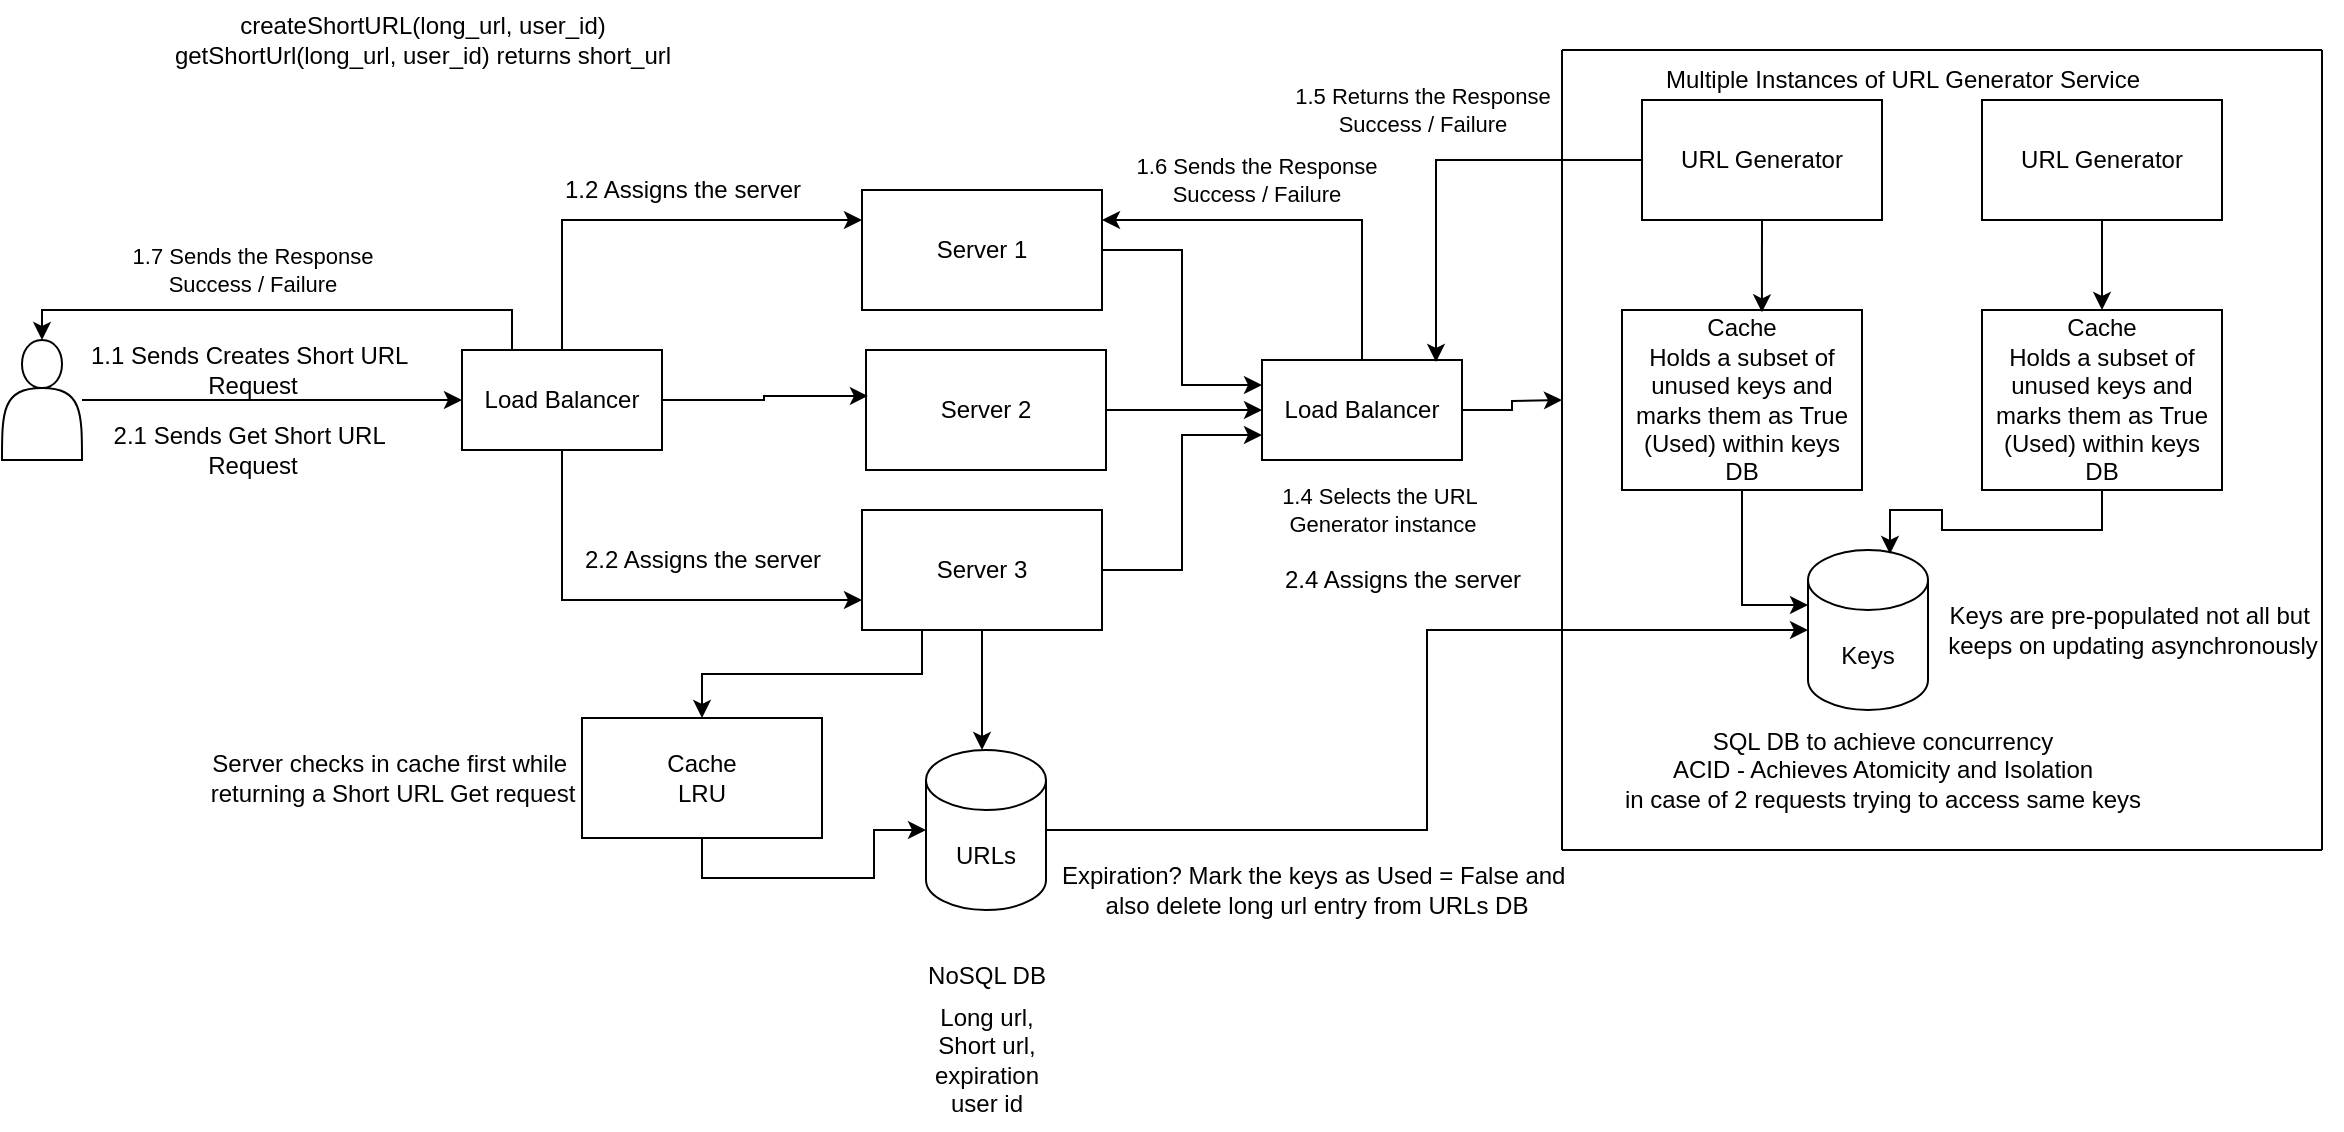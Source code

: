 <mxfile version="24.6.4" type="github">
  <diagram name="Page-1" id="et8tMkmJSBQeN0szB0oO">
    <mxGraphModel dx="1777" dy="581" grid="1" gridSize="10" guides="1" tooltips="1" connect="1" arrows="1" fold="1" page="1" pageScale="1" pageWidth="583" pageHeight="827" math="0" shadow="0">
      <root>
        <mxCell id="0" />
        <mxCell id="1" parent="0" />
        <mxCell id="vPBJRZcepa8U3YhvUR2p-17" value="" style="edgeStyle=orthogonalEdgeStyle;rounded=0;orthogonalLoop=1;jettySize=auto;html=1;" edge="1" parent="1" source="vPBJRZcepa8U3YhvUR2p-2" target="vPBJRZcepa8U3YhvUR2p-6">
          <mxGeometry relative="1" as="geometry" />
        </mxCell>
        <mxCell id="vPBJRZcepa8U3YhvUR2p-2" value="" style="shape=actor;whiteSpace=wrap;html=1;" vertex="1" parent="1">
          <mxGeometry x="-260" y="195" width="40" height="60" as="geometry" />
        </mxCell>
        <mxCell id="vPBJRZcepa8U3YhvUR2p-66" style="edgeStyle=orthogonalEdgeStyle;rounded=0;orthogonalLoop=1;jettySize=auto;html=1;exitX=1;exitY=0.5;exitDx=0;exitDy=0;entryX=0;entryY=0.25;entryDx=0;entryDy=0;" edge="1" parent="1" source="vPBJRZcepa8U3YhvUR2p-3" target="vPBJRZcepa8U3YhvUR2p-42">
          <mxGeometry relative="1" as="geometry" />
        </mxCell>
        <mxCell id="vPBJRZcepa8U3YhvUR2p-3" value="Server 1" style="rounded=0;whiteSpace=wrap;html=1;" vertex="1" parent="1">
          <mxGeometry x="170" y="120" width="120" height="60" as="geometry" />
        </mxCell>
        <mxCell id="vPBJRZcepa8U3YhvUR2p-54" style="edgeStyle=orthogonalEdgeStyle;rounded=0;orthogonalLoop=1;jettySize=auto;html=1;exitX=1;exitY=0.5;exitDx=0;exitDy=0;entryX=0;entryY=0.5;entryDx=0;entryDy=0;" edge="1" parent="1" source="vPBJRZcepa8U3YhvUR2p-4" target="vPBJRZcepa8U3YhvUR2p-42">
          <mxGeometry relative="1" as="geometry">
            <mxPoint x="380" y="230" as="targetPoint" />
          </mxGeometry>
        </mxCell>
        <mxCell id="vPBJRZcepa8U3YhvUR2p-4" value="Server 2" style="rounded=0;whiteSpace=wrap;html=1;" vertex="1" parent="1">
          <mxGeometry x="172" y="200" width="120" height="60" as="geometry" />
        </mxCell>
        <mxCell id="vPBJRZcepa8U3YhvUR2p-67" style="edgeStyle=orthogonalEdgeStyle;rounded=0;orthogonalLoop=1;jettySize=auto;html=1;exitX=1;exitY=0.5;exitDx=0;exitDy=0;entryX=0;entryY=0.75;entryDx=0;entryDy=0;" edge="1" parent="1" source="vPBJRZcepa8U3YhvUR2p-5" target="vPBJRZcepa8U3YhvUR2p-42">
          <mxGeometry relative="1" as="geometry" />
        </mxCell>
        <mxCell id="vPBJRZcepa8U3YhvUR2p-73" style="edgeStyle=orthogonalEdgeStyle;rounded=0;orthogonalLoop=1;jettySize=auto;html=1;exitX=0.5;exitY=1;exitDx=0;exitDy=0;entryX=0.5;entryY=0;entryDx=0;entryDy=0;" edge="1" parent="1" source="vPBJRZcepa8U3YhvUR2p-5">
          <mxGeometry relative="1" as="geometry">
            <mxPoint x="230" y="400" as="targetPoint" />
          </mxGeometry>
        </mxCell>
        <mxCell id="vPBJRZcepa8U3YhvUR2p-80" style="edgeStyle=orthogonalEdgeStyle;rounded=0;orthogonalLoop=1;jettySize=auto;html=1;exitX=0.25;exitY=1;exitDx=0;exitDy=0;" edge="1" parent="1" source="vPBJRZcepa8U3YhvUR2p-5" target="vPBJRZcepa8U3YhvUR2p-79">
          <mxGeometry relative="1" as="geometry" />
        </mxCell>
        <mxCell id="vPBJRZcepa8U3YhvUR2p-5" value="Server 3" style="rounded=0;whiteSpace=wrap;html=1;" vertex="1" parent="1">
          <mxGeometry x="170" y="280" width="120" height="60" as="geometry" />
        </mxCell>
        <mxCell id="vPBJRZcepa8U3YhvUR2p-8" style="edgeStyle=orthogonalEdgeStyle;rounded=0;orthogonalLoop=1;jettySize=auto;html=1;exitX=0.5;exitY=0;exitDx=0;exitDy=0;entryX=0;entryY=0.25;entryDx=0;entryDy=0;" edge="1" parent="1" source="vPBJRZcepa8U3YhvUR2p-6" target="vPBJRZcepa8U3YhvUR2p-3">
          <mxGeometry relative="1" as="geometry" />
        </mxCell>
        <mxCell id="vPBJRZcepa8U3YhvUR2p-9" style="edgeStyle=orthogonalEdgeStyle;rounded=0;orthogonalLoop=1;jettySize=auto;html=1;exitX=0.5;exitY=1;exitDx=0;exitDy=0;entryX=0;entryY=0.75;entryDx=0;entryDy=0;" edge="1" parent="1" source="vPBJRZcepa8U3YhvUR2p-6" target="vPBJRZcepa8U3YhvUR2p-5">
          <mxGeometry relative="1" as="geometry" />
        </mxCell>
        <mxCell id="vPBJRZcepa8U3YhvUR2p-71" style="edgeStyle=orthogonalEdgeStyle;rounded=0;orthogonalLoop=1;jettySize=auto;html=1;exitX=0.25;exitY=0;exitDx=0;exitDy=0;entryX=0.5;entryY=0;entryDx=0;entryDy=0;" edge="1" parent="1" source="vPBJRZcepa8U3YhvUR2p-6" target="vPBJRZcepa8U3YhvUR2p-2">
          <mxGeometry relative="1" as="geometry" />
        </mxCell>
        <mxCell id="vPBJRZcepa8U3YhvUR2p-6" value="Load Balancer" style="rounded=0;whiteSpace=wrap;html=1;" vertex="1" parent="1">
          <mxGeometry x="-30" y="200" width="100" height="50" as="geometry" />
        </mxCell>
        <mxCell id="vPBJRZcepa8U3YhvUR2p-15" value="1.1 Sends Creates Short URL&amp;nbsp;&lt;div&gt;Request&lt;/div&gt;" style="text;html=1;align=center;verticalAlign=middle;resizable=0;points=[];autosize=1;strokeColor=none;fillColor=none;" vertex="1" parent="1">
          <mxGeometry x="-230" y="190" width="190" height="40" as="geometry" />
        </mxCell>
        <mxCell id="vPBJRZcepa8U3YhvUR2p-18" value="createShortURL(long_url, user_id)&lt;div&gt;getShortUrl(long_url, user_id) returns short_url&lt;/div&gt;" style="text;html=1;align=center;verticalAlign=middle;resizable=0;points=[];autosize=1;strokeColor=none;fillColor=none;" vertex="1" parent="1">
          <mxGeometry x="-185" y="25" width="270" height="40" as="geometry" />
        </mxCell>
        <mxCell id="vPBJRZcepa8U3YhvUR2p-19" value="URL Generator" style="rounded=0;whiteSpace=wrap;html=1;" vertex="1" parent="1">
          <mxGeometry x="560" y="75" width="120" height="60" as="geometry" />
        </mxCell>
        <mxCell id="vPBJRZcepa8U3YhvUR2p-28" style="edgeStyle=orthogonalEdgeStyle;rounded=0;orthogonalLoop=1;jettySize=auto;html=1;exitX=0.5;exitY=1;exitDx=0;exitDy=0;entryX=0.5;entryY=0;entryDx=0;entryDy=0;" edge="1" parent="1" source="vPBJRZcepa8U3YhvUR2p-20" target="vPBJRZcepa8U3YhvUR2p-26">
          <mxGeometry relative="1" as="geometry" />
        </mxCell>
        <mxCell id="vPBJRZcepa8U3YhvUR2p-20" value="URL Generator" style="rounded=0;whiteSpace=wrap;html=1;" vertex="1" parent="1">
          <mxGeometry x="730" y="75" width="120" height="60" as="geometry" />
        </mxCell>
        <mxCell id="vPBJRZcepa8U3YhvUR2p-21" value="Keys" style="shape=cylinder3;whiteSpace=wrap;html=1;boundedLbl=1;backgroundOutline=1;size=15;" vertex="1" parent="1">
          <mxGeometry x="643" y="300" width="60" height="80" as="geometry" />
        </mxCell>
        <mxCell id="vPBJRZcepa8U3YhvUR2p-22" value="SQL DB to achieve concurrency&lt;div&gt;ACID - Achieves Atomicity and Isolation&lt;/div&gt;&lt;div&gt;in case of 2 requests trying to access same keys&lt;/div&gt;" style="text;html=1;align=center;verticalAlign=middle;resizable=0;points=[];autosize=1;strokeColor=none;fillColor=none;" vertex="1" parent="1">
          <mxGeometry x="540" y="380" width="280" height="60" as="geometry" />
        </mxCell>
        <mxCell id="vPBJRZcepa8U3YhvUR2p-23" value="Keys are pre-populated not all but&amp;nbsp;&lt;div&gt;keeps on updating asynchronously&lt;/div&gt;" style="text;html=1;align=center;verticalAlign=middle;resizable=0;points=[];autosize=1;strokeColor=none;fillColor=none;" vertex="1" parent="1">
          <mxGeometry x="700" y="320" width="210" height="40" as="geometry" />
        </mxCell>
        <mxCell id="vPBJRZcepa8U3YhvUR2p-24" value="Cache&lt;div&gt;Holds a subset of unused keys and marks them as True (Used) within keys DB&lt;/div&gt;" style="rounded=0;whiteSpace=wrap;html=1;" vertex="1" parent="1">
          <mxGeometry x="550" y="180" width="120" height="90" as="geometry" />
        </mxCell>
        <mxCell id="vPBJRZcepa8U3YhvUR2p-26" value="Cache&lt;div&gt;Holds a subset of unused keys and marks them as True (Used) within keys DB&lt;/div&gt;" style="rounded=0;whiteSpace=wrap;html=1;" vertex="1" parent="1">
          <mxGeometry x="730" y="180" width="120" height="90" as="geometry" />
        </mxCell>
        <mxCell id="vPBJRZcepa8U3YhvUR2p-27" style="edgeStyle=orthogonalEdgeStyle;rounded=0;orthogonalLoop=1;jettySize=auto;html=1;exitX=0.5;exitY=1;exitDx=0;exitDy=0;entryX=0.583;entryY=0.013;entryDx=0;entryDy=0;entryPerimeter=0;" edge="1" parent="1" source="vPBJRZcepa8U3YhvUR2p-19" target="vPBJRZcepa8U3YhvUR2p-24">
          <mxGeometry relative="1" as="geometry" />
        </mxCell>
        <mxCell id="vPBJRZcepa8U3YhvUR2p-29" style="edgeStyle=orthogonalEdgeStyle;rounded=0;orthogonalLoop=1;jettySize=auto;html=1;exitX=0.5;exitY=1;exitDx=0;exitDy=0;entryX=0;entryY=0;entryDx=0;entryDy=27.5;entryPerimeter=0;" edge="1" parent="1" source="vPBJRZcepa8U3YhvUR2p-24" target="vPBJRZcepa8U3YhvUR2p-21">
          <mxGeometry relative="1" as="geometry" />
        </mxCell>
        <mxCell id="vPBJRZcepa8U3YhvUR2p-30" style="edgeStyle=orthogonalEdgeStyle;rounded=0;orthogonalLoop=1;jettySize=auto;html=1;exitX=0.5;exitY=1;exitDx=0;exitDy=0;entryX=0.683;entryY=0.025;entryDx=0;entryDy=0;entryPerimeter=0;" edge="1" parent="1" source="vPBJRZcepa8U3YhvUR2p-26" target="vPBJRZcepa8U3YhvUR2p-21">
          <mxGeometry relative="1" as="geometry" />
        </mxCell>
        <mxCell id="vPBJRZcepa8U3YhvUR2p-36" value="" style="endArrow=none;html=1;rounded=0;" edge="1" parent="1">
          <mxGeometry width="50" height="50" relative="1" as="geometry">
            <mxPoint x="520" y="450" as="sourcePoint" />
            <mxPoint x="900" y="450" as="targetPoint" />
          </mxGeometry>
        </mxCell>
        <mxCell id="vPBJRZcepa8U3YhvUR2p-37" value="" style="endArrow=none;html=1;rounded=0;" edge="1" parent="1">
          <mxGeometry width="50" height="50" relative="1" as="geometry">
            <mxPoint x="520" y="450" as="sourcePoint" />
            <mxPoint x="520" y="50" as="targetPoint" />
          </mxGeometry>
        </mxCell>
        <mxCell id="vPBJRZcepa8U3YhvUR2p-41" value="" style="endArrow=none;html=1;rounded=0;" edge="1" parent="1">
          <mxGeometry width="50" height="50" relative="1" as="geometry">
            <mxPoint x="900" y="450" as="sourcePoint" />
            <mxPoint x="900" y="50" as="targetPoint" />
          </mxGeometry>
        </mxCell>
        <mxCell id="vPBJRZcepa8U3YhvUR2p-49" style="edgeStyle=orthogonalEdgeStyle;rounded=0;orthogonalLoop=1;jettySize=auto;html=1;exitX=1;exitY=0.5;exitDx=0;exitDy=0;" edge="1" parent="1" source="vPBJRZcepa8U3YhvUR2p-42">
          <mxGeometry relative="1" as="geometry">
            <mxPoint x="520" y="225" as="targetPoint" />
          </mxGeometry>
        </mxCell>
        <mxCell id="vPBJRZcepa8U3YhvUR2p-68" style="edgeStyle=orthogonalEdgeStyle;rounded=0;orthogonalLoop=1;jettySize=auto;html=1;exitX=0.5;exitY=0;exitDx=0;exitDy=0;entryX=1;entryY=0.25;entryDx=0;entryDy=0;" edge="1" parent="1" source="vPBJRZcepa8U3YhvUR2p-42" target="vPBJRZcepa8U3YhvUR2p-3">
          <mxGeometry relative="1" as="geometry" />
        </mxCell>
        <mxCell id="vPBJRZcepa8U3YhvUR2p-42" value="Load Balancer" style="rounded=0;whiteSpace=wrap;html=1;" vertex="1" parent="1">
          <mxGeometry x="370" y="205" width="100" height="50" as="geometry" />
        </mxCell>
        <mxCell id="vPBJRZcepa8U3YhvUR2p-48" value="" style="endArrow=none;html=1;rounded=0;" edge="1" parent="1">
          <mxGeometry width="50" height="50" relative="1" as="geometry">
            <mxPoint x="520" y="50" as="sourcePoint" />
            <mxPoint x="900" y="50" as="targetPoint" />
          </mxGeometry>
        </mxCell>
        <mxCell id="vPBJRZcepa8U3YhvUR2p-45" value="Multiple Instances of URL Generator Service" style="text;html=1;align=center;verticalAlign=middle;resizable=0;points=[];autosize=1;strokeColor=none;fillColor=none;" vertex="1" parent="1">
          <mxGeometry x="560" y="50" width="260" height="30" as="geometry" />
        </mxCell>
        <mxCell id="vPBJRZcepa8U3YhvUR2p-56" value="1.2 Assigns the server" style="text;html=1;align=center;verticalAlign=middle;resizable=0;points=[];autosize=1;strokeColor=none;fillColor=none;" vertex="1" parent="1">
          <mxGeometry x="10" y="105" width="140" height="30" as="geometry" />
        </mxCell>
        <mxCell id="vPBJRZcepa8U3YhvUR2p-59" style="edgeStyle=orthogonalEdgeStyle;rounded=0;orthogonalLoop=1;jettySize=auto;html=1;exitX=0;exitY=0.5;exitDx=0;exitDy=0;entryX=0.87;entryY=0.02;entryDx=0;entryDy=0;entryPerimeter=0;" edge="1" parent="1" source="vPBJRZcepa8U3YhvUR2p-19" target="vPBJRZcepa8U3YhvUR2p-42">
          <mxGeometry relative="1" as="geometry" />
        </mxCell>
        <mxCell id="vPBJRZcepa8U3YhvUR2p-60" value="1.5 Returns the Response&lt;div&gt;Success / Failure&lt;/div&gt;" style="text;html=1;align=center;verticalAlign=middle;resizable=0;points=[];autosize=1;strokeColor=none;fillColor=none;fontSize=11;" vertex="1" parent="1">
          <mxGeometry x="375" y="60" width="150" height="40" as="geometry" />
        </mxCell>
        <mxCell id="vPBJRZcepa8U3YhvUR2p-62" value="1.4 Selects the URL&amp;nbsp;&lt;div&gt;Generator instance&lt;/div&gt;" style="text;html=1;align=center;verticalAlign=middle;resizable=0;points=[];autosize=1;strokeColor=none;fillColor=none;fontSize=11;" vertex="1" parent="1">
          <mxGeometry x="370" y="260" width="120" height="40" as="geometry" />
        </mxCell>
        <mxCell id="vPBJRZcepa8U3YhvUR2p-65" style="edgeStyle=orthogonalEdgeStyle;rounded=0;orthogonalLoop=1;jettySize=auto;html=1;exitX=1;exitY=0.5;exitDx=0;exitDy=0;entryX=0.008;entryY=0.383;entryDx=0;entryDy=0;entryPerimeter=0;" edge="1" parent="1" source="vPBJRZcepa8U3YhvUR2p-6" target="vPBJRZcepa8U3YhvUR2p-4">
          <mxGeometry relative="1" as="geometry" />
        </mxCell>
        <mxCell id="vPBJRZcepa8U3YhvUR2p-69" value="1.6 Sends the Response&lt;div&gt;Success / Failure&lt;/div&gt;" style="text;html=1;align=center;verticalAlign=middle;resizable=0;points=[];autosize=1;strokeColor=none;fillColor=none;fontSize=11;" vertex="1" parent="1">
          <mxGeometry x="297" y="95" width="140" height="40" as="geometry" />
        </mxCell>
        <mxCell id="vPBJRZcepa8U3YhvUR2p-70" value="1.7 Sends the Response&lt;div&gt;Success / Failure&lt;/div&gt;" style="text;html=1;align=center;verticalAlign=middle;resizable=0;points=[];autosize=1;strokeColor=none;fillColor=none;fontSize=11;" vertex="1" parent="1">
          <mxGeometry x="-205" y="140" width="140" height="40" as="geometry" />
        </mxCell>
        <mxCell id="vPBJRZcepa8U3YhvUR2p-74" value="URLs" style="shape=cylinder3;whiteSpace=wrap;html=1;boundedLbl=1;backgroundOutline=1;size=15;" vertex="1" parent="1">
          <mxGeometry x="202" y="400" width="60" height="80" as="geometry" />
        </mxCell>
        <mxCell id="vPBJRZcepa8U3YhvUR2p-75" value="NoSQL DB" style="text;html=1;align=center;verticalAlign=middle;resizable=0;points=[];autosize=1;strokeColor=none;fillColor=none;" vertex="1" parent="1">
          <mxGeometry x="192" y="498" width="80" height="30" as="geometry" />
        </mxCell>
        <mxCell id="vPBJRZcepa8U3YhvUR2p-76" value="Long url,&lt;div&gt;Short url,&lt;/div&gt;&lt;div&gt;expiration&lt;/div&gt;&lt;div&gt;user id&lt;/div&gt;" style="text;html=1;align=center;verticalAlign=middle;resizable=0;points=[];autosize=1;strokeColor=none;fillColor=none;" vertex="1" parent="1">
          <mxGeometry x="192" y="520" width="80" height="70" as="geometry" />
        </mxCell>
        <mxCell id="vPBJRZcepa8U3YhvUR2p-77" style="edgeStyle=orthogonalEdgeStyle;rounded=0;orthogonalLoop=1;jettySize=auto;html=1;exitX=1;exitY=0.5;exitDx=0;exitDy=0;exitPerimeter=0;entryX=0;entryY=0.5;entryDx=0;entryDy=0;entryPerimeter=0;" edge="1" parent="1" source="vPBJRZcepa8U3YhvUR2p-74" target="vPBJRZcepa8U3YhvUR2p-21">
          <mxGeometry relative="1" as="geometry" />
        </mxCell>
        <mxCell id="vPBJRZcepa8U3YhvUR2p-78" value="Expiration? Mark the keys as Used = False and&amp;nbsp;&lt;div&gt;also delete long url entry from URLs DB&lt;/div&gt;" style="text;html=1;align=center;verticalAlign=middle;resizable=0;points=[];autosize=1;strokeColor=none;fillColor=none;" vertex="1" parent="1">
          <mxGeometry x="257" y="450" width="280" height="40" as="geometry" />
        </mxCell>
        <mxCell id="vPBJRZcepa8U3YhvUR2p-81" style="edgeStyle=orthogonalEdgeStyle;rounded=0;orthogonalLoop=1;jettySize=auto;html=1;exitX=0.5;exitY=1;exitDx=0;exitDy=0;" edge="1" parent="1" source="vPBJRZcepa8U3YhvUR2p-79" target="vPBJRZcepa8U3YhvUR2p-74">
          <mxGeometry relative="1" as="geometry" />
        </mxCell>
        <mxCell id="vPBJRZcepa8U3YhvUR2p-79" value="Cache&lt;div&gt;LRU&lt;/div&gt;" style="rounded=0;whiteSpace=wrap;html=1;" vertex="1" parent="1">
          <mxGeometry x="30" y="384" width="120" height="60" as="geometry" />
        </mxCell>
        <mxCell id="vPBJRZcepa8U3YhvUR2p-83" value="2.1 Sends Get Short URL&amp;nbsp;&lt;div&gt;Request&lt;/div&gt;" style="text;html=1;align=center;verticalAlign=middle;resizable=0;points=[];autosize=1;strokeColor=none;fillColor=none;" vertex="1" parent="1">
          <mxGeometry x="-215" y="230" width="160" height="40" as="geometry" />
        </mxCell>
        <mxCell id="vPBJRZcepa8U3YhvUR2p-84" value="2.2 Assigns the server" style="text;html=1;align=center;verticalAlign=middle;resizable=0;points=[];autosize=1;strokeColor=none;fillColor=none;" vertex="1" parent="1">
          <mxGeometry x="20" y="290" width="140" height="30" as="geometry" />
        </mxCell>
        <mxCell id="vPBJRZcepa8U3YhvUR2p-85" value="2.4 Assigns the server" style="text;html=1;align=center;verticalAlign=middle;resizable=0;points=[];autosize=1;strokeColor=none;fillColor=none;" vertex="1" parent="1">
          <mxGeometry x="370" y="300" width="140" height="30" as="geometry" />
        </mxCell>
        <mxCell id="vPBJRZcepa8U3YhvUR2p-86" value="Server checks in cache first while&amp;nbsp;&lt;div&gt;returning a Short URL Get request&lt;/div&gt;" style="text;html=1;align=center;verticalAlign=middle;resizable=0;points=[];autosize=1;strokeColor=none;fillColor=none;" vertex="1" parent="1">
          <mxGeometry x="-170" y="394" width="210" height="40" as="geometry" />
        </mxCell>
      </root>
    </mxGraphModel>
  </diagram>
</mxfile>
